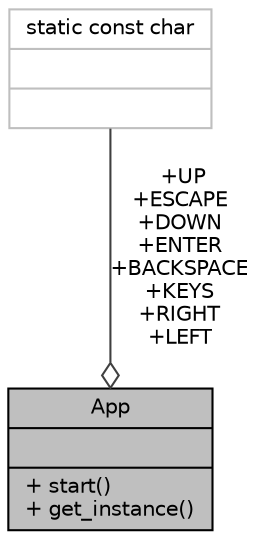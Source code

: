 digraph "App"
{
 // LATEX_PDF_SIZE
  bgcolor="transparent";
  edge [fontname="Helvetica",fontsize="10",labelfontname="Helvetica",labelfontsize="10"];
  node [fontname="Helvetica",fontsize="10",shape=record];
  Node1 [label="{App\n||+ start()\l+ get_instance()\l}",height=0.2,width=0.4,color="black", fillcolor="grey75", style="filled", fontcolor="black",tooltip=" "];
  Node2 -> Node1 [color="grey25",fontsize="10",style="solid",label=" +UP\n+ESCAPE\n+DOWN\n+ENTER\n+BACKSPACE\n+KEYS\n+RIGHT\n+LEFT" ,arrowhead="odiamond",fontname="Helvetica"];
  Node2 [label="{static const char\n||}",height=0.2,width=0.4,color="grey75",tooltip=" "];
}
